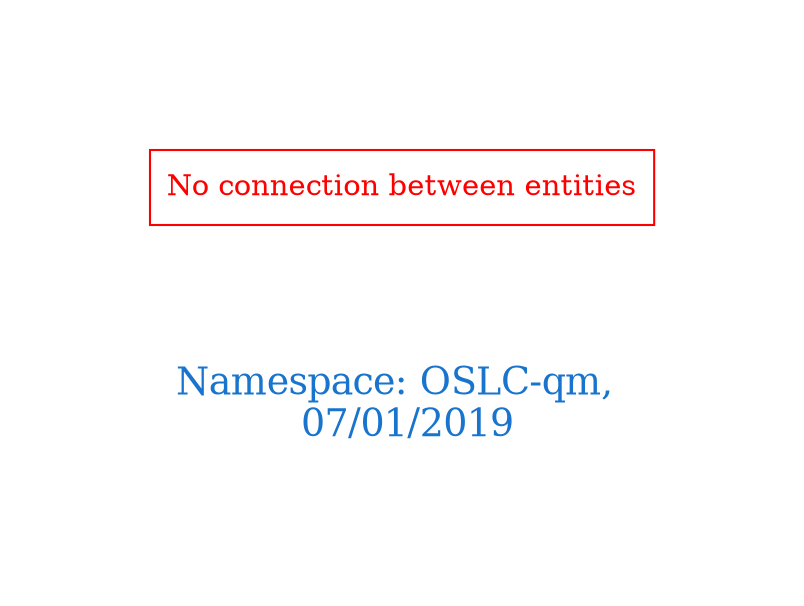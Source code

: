 digraph OGIT_ontology {
 graph [ rankdir= LR,pad=1 
fontsize = 18,
fontcolor= dodgerblue3,label = "\n\n\nNamespace: OSLC-qm, \n 07/01/2019"];
node[shape=polygon];
edge [  color="gray81"];

"No connection between entities" [fontcolor = "red",color="red", shape="polygon"]
}
